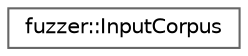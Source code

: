 digraph "Graphical Class Hierarchy"
{
 // LATEX_PDF_SIZE
  bgcolor="transparent";
  edge [fontname=Helvetica,fontsize=10,labelfontname=Helvetica,labelfontsize=10];
  node [fontname=Helvetica,fontsize=10,shape=box,height=0.2,width=0.4];
  rankdir="LR";
  Node0 [id="Node000000",label="fuzzer::InputCorpus",height=0.2,width=0.4,color="grey40", fillcolor="white", style="filled",URL="$classfuzzer_1_1_input_corpus.html",tooltip=" "];
}

